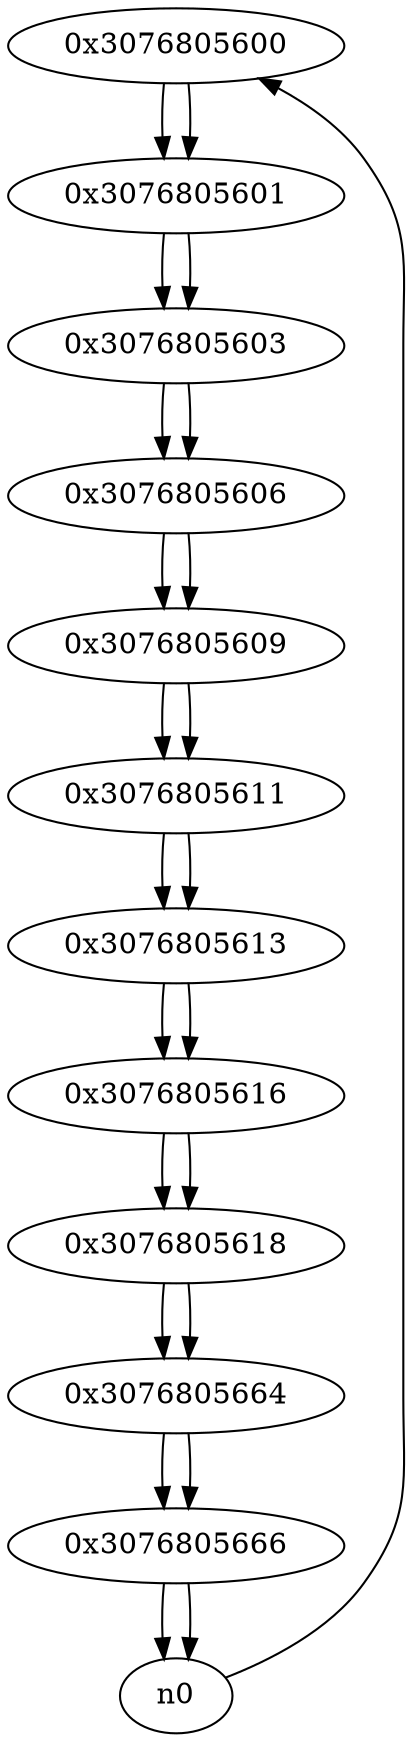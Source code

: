 digraph G{
/* nodes */
  n1 [label="0x3076805600"]
  n2 [label="0x3076805601"]
  n3 [label="0x3076805603"]
  n4 [label="0x3076805606"]
  n5 [label="0x3076805609"]
  n6 [label="0x3076805611"]
  n7 [label="0x3076805613"]
  n8 [label="0x3076805616"]
  n9 [label="0x3076805618"]
  n10 [label="0x3076805664"]
  n11 [label="0x3076805666"]
/* edges */
n1 -> n2;
n0 -> n1;
n2 -> n3;
n1 -> n2;
n3 -> n4;
n2 -> n3;
n4 -> n5;
n3 -> n4;
n5 -> n6;
n4 -> n5;
n6 -> n7;
n5 -> n6;
n7 -> n8;
n6 -> n7;
n8 -> n9;
n7 -> n8;
n9 -> n10;
n8 -> n9;
n10 -> n11;
n9 -> n10;
n11 -> n0;
n11 -> n0;
n10 -> n11;
}
